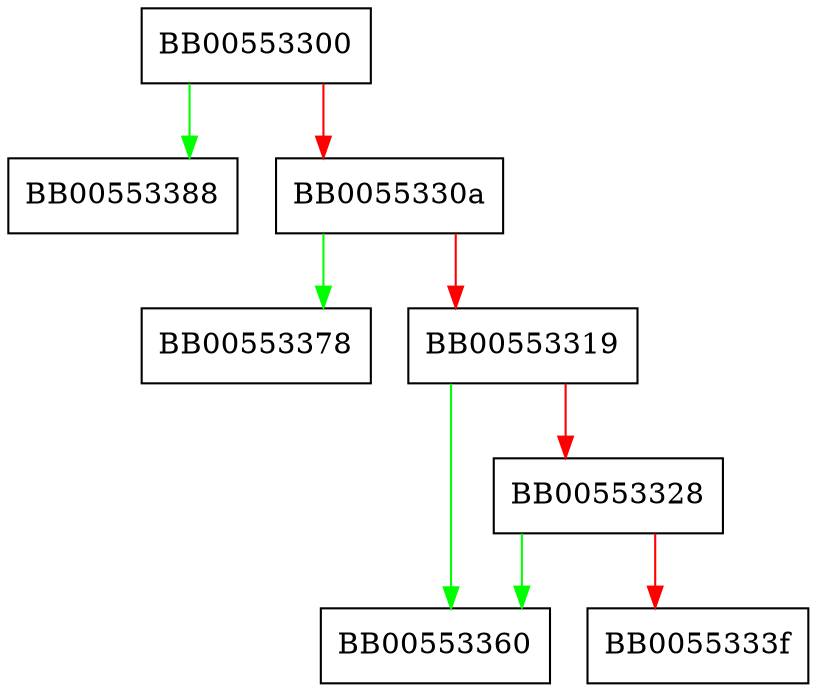 digraph OSSL_CMP_ATAV_new_rsaKeyLen {
  node [shape="box"];
  graph [splines=ortho];
  BB00553300 -> BB00553388 [color="green"];
  BB00553300 -> BB0055330a [color="red"];
  BB0055330a -> BB00553378 [color="green"];
  BB0055330a -> BB00553319 [color="red"];
  BB00553319 -> BB00553360 [color="green"];
  BB00553319 -> BB00553328 [color="red"];
  BB00553328 -> BB00553360 [color="green"];
  BB00553328 -> BB0055333f [color="red"];
}